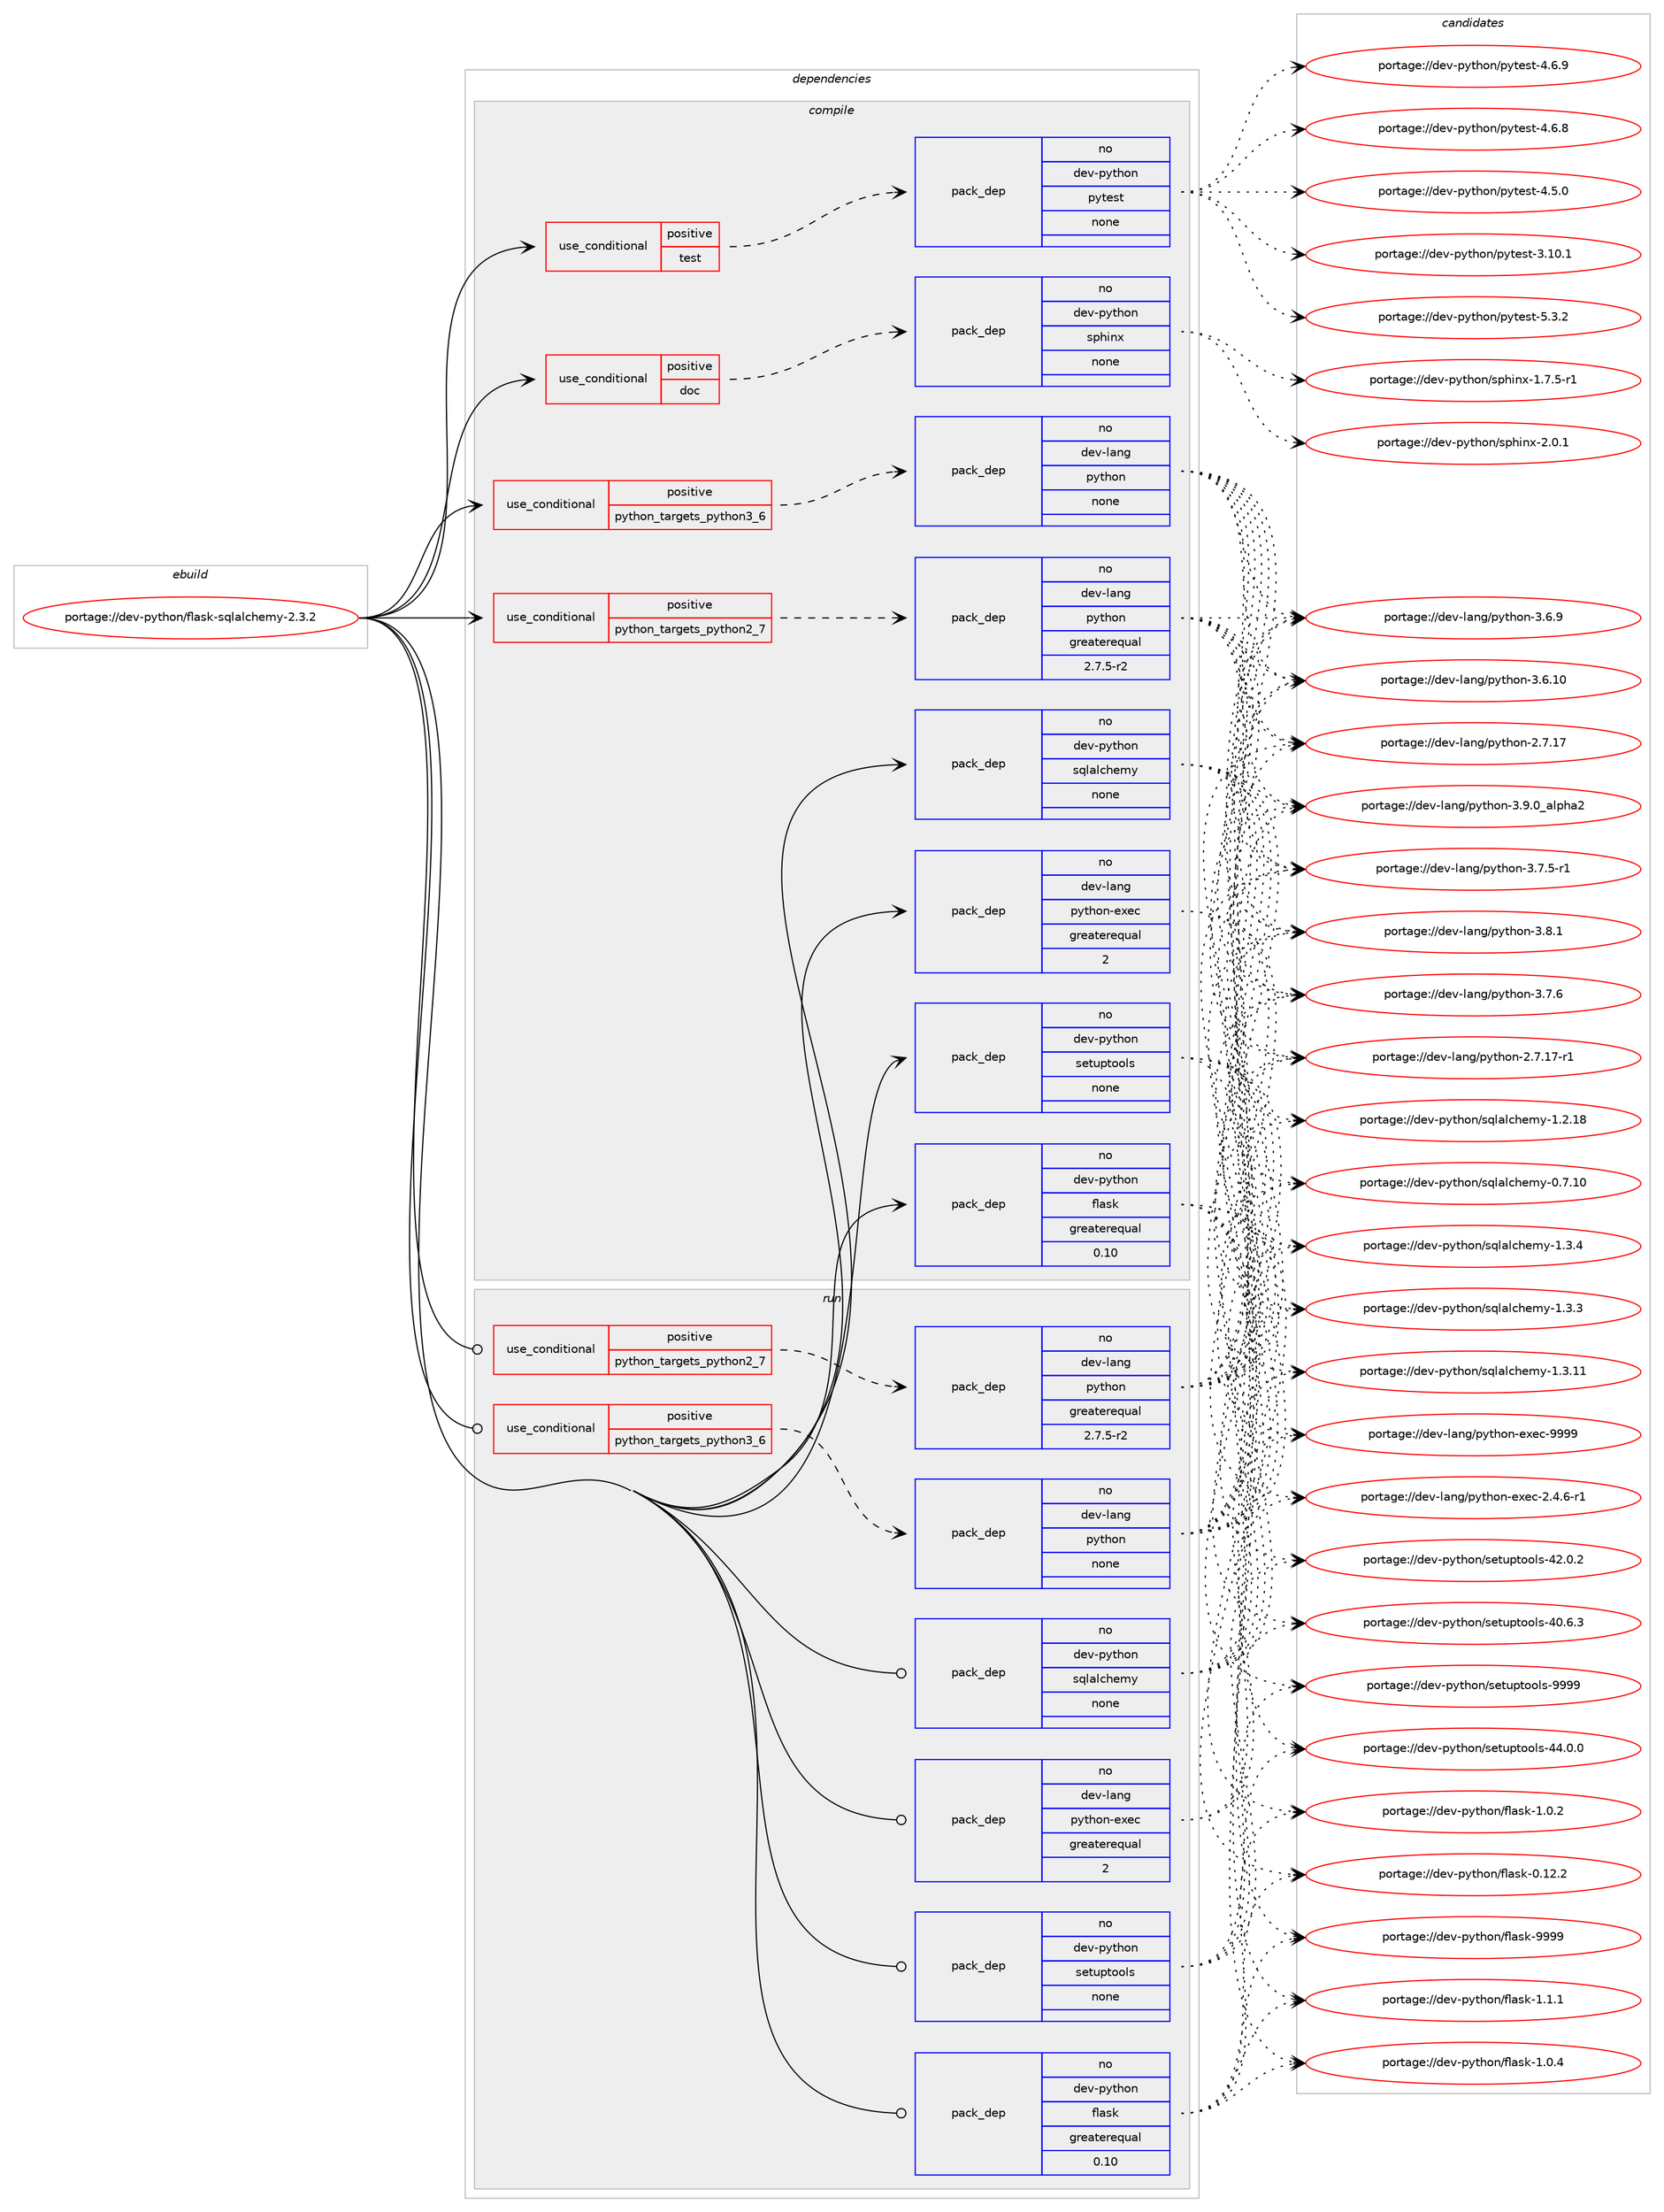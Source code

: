 digraph prolog {

# *************
# Graph options
# *************

newrank=true;
concentrate=true;
compound=true;
graph [rankdir=LR,fontname=Helvetica,fontsize=10,ranksep=1.5];#, ranksep=2.5, nodesep=0.2];
edge  [arrowhead=vee];
node  [fontname=Helvetica,fontsize=10];

# **********
# The ebuild
# **********

subgraph cluster_leftcol {
color=gray;
label=<<i>ebuild</i>>;
id [label="portage://dev-python/flask-sqlalchemy-2.3.2", color=red, width=4, href="../dev-python/flask-sqlalchemy-2.3.2.svg"];
}

# ****************
# The dependencies
# ****************

subgraph cluster_midcol {
color=gray;
label=<<i>dependencies</i>>;
subgraph cluster_compile {
fillcolor="#eeeeee";
style=filled;
label=<<i>compile</i>>;
subgraph cond115713 {
dependency460262 [label=<<TABLE BORDER="0" CELLBORDER="1" CELLSPACING="0" CELLPADDING="4"><TR><TD ROWSPAN="3" CELLPADDING="10">use_conditional</TD></TR><TR><TD>positive</TD></TR><TR><TD>doc</TD></TR></TABLE>>, shape=none, color=red];
subgraph pack339559 {
dependency460263 [label=<<TABLE BORDER="0" CELLBORDER="1" CELLSPACING="0" CELLPADDING="4" WIDTH="220"><TR><TD ROWSPAN="6" CELLPADDING="30">pack_dep</TD></TR><TR><TD WIDTH="110">no</TD></TR><TR><TD>dev-python</TD></TR><TR><TD>sphinx</TD></TR><TR><TD>none</TD></TR><TR><TD></TD></TR></TABLE>>, shape=none, color=blue];
}
dependency460262:e -> dependency460263:w [weight=20,style="dashed",arrowhead="vee"];
}
id:e -> dependency460262:w [weight=20,style="solid",arrowhead="vee"];
subgraph cond115714 {
dependency460264 [label=<<TABLE BORDER="0" CELLBORDER="1" CELLSPACING="0" CELLPADDING="4"><TR><TD ROWSPAN="3" CELLPADDING="10">use_conditional</TD></TR><TR><TD>positive</TD></TR><TR><TD>python_targets_python2_7</TD></TR></TABLE>>, shape=none, color=red];
subgraph pack339560 {
dependency460265 [label=<<TABLE BORDER="0" CELLBORDER="1" CELLSPACING="0" CELLPADDING="4" WIDTH="220"><TR><TD ROWSPAN="6" CELLPADDING="30">pack_dep</TD></TR><TR><TD WIDTH="110">no</TD></TR><TR><TD>dev-lang</TD></TR><TR><TD>python</TD></TR><TR><TD>greaterequal</TD></TR><TR><TD>2.7.5-r2</TD></TR></TABLE>>, shape=none, color=blue];
}
dependency460264:e -> dependency460265:w [weight=20,style="dashed",arrowhead="vee"];
}
id:e -> dependency460264:w [weight=20,style="solid",arrowhead="vee"];
subgraph cond115715 {
dependency460266 [label=<<TABLE BORDER="0" CELLBORDER="1" CELLSPACING="0" CELLPADDING="4"><TR><TD ROWSPAN="3" CELLPADDING="10">use_conditional</TD></TR><TR><TD>positive</TD></TR><TR><TD>python_targets_python3_6</TD></TR></TABLE>>, shape=none, color=red];
subgraph pack339561 {
dependency460267 [label=<<TABLE BORDER="0" CELLBORDER="1" CELLSPACING="0" CELLPADDING="4" WIDTH="220"><TR><TD ROWSPAN="6" CELLPADDING="30">pack_dep</TD></TR><TR><TD WIDTH="110">no</TD></TR><TR><TD>dev-lang</TD></TR><TR><TD>python</TD></TR><TR><TD>none</TD></TR><TR><TD></TD></TR></TABLE>>, shape=none, color=blue];
}
dependency460266:e -> dependency460267:w [weight=20,style="dashed",arrowhead="vee"];
}
id:e -> dependency460266:w [weight=20,style="solid",arrowhead="vee"];
subgraph cond115716 {
dependency460268 [label=<<TABLE BORDER="0" CELLBORDER="1" CELLSPACING="0" CELLPADDING="4"><TR><TD ROWSPAN="3" CELLPADDING="10">use_conditional</TD></TR><TR><TD>positive</TD></TR><TR><TD>test</TD></TR></TABLE>>, shape=none, color=red];
subgraph pack339562 {
dependency460269 [label=<<TABLE BORDER="0" CELLBORDER="1" CELLSPACING="0" CELLPADDING="4" WIDTH="220"><TR><TD ROWSPAN="6" CELLPADDING="30">pack_dep</TD></TR><TR><TD WIDTH="110">no</TD></TR><TR><TD>dev-python</TD></TR><TR><TD>pytest</TD></TR><TR><TD>none</TD></TR><TR><TD></TD></TR></TABLE>>, shape=none, color=blue];
}
dependency460268:e -> dependency460269:w [weight=20,style="dashed",arrowhead="vee"];
}
id:e -> dependency460268:w [weight=20,style="solid",arrowhead="vee"];
subgraph pack339563 {
dependency460270 [label=<<TABLE BORDER="0" CELLBORDER="1" CELLSPACING="0" CELLPADDING="4" WIDTH="220"><TR><TD ROWSPAN="6" CELLPADDING="30">pack_dep</TD></TR><TR><TD WIDTH="110">no</TD></TR><TR><TD>dev-lang</TD></TR><TR><TD>python-exec</TD></TR><TR><TD>greaterequal</TD></TR><TR><TD>2</TD></TR></TABLE>>, shape=none, color=blue];
}
id:e -> dependency460270:w [weight=20,style="solid",arrowhead="vee"];
subgraph pack339564 {
dependency460271 [label=<<TABLE BORDER="0" CELLBORDER="1" CELLSPACING="0" CELLPADDING="4" WIDTH="220"><TR><TD ROWSPAN="6" CELLPADDING="30">pack_dep</TD></TR><TR><TD WIDTH="110">no</TD></TR><TR><TD>dev-python</TD></TR><TR><TD>flask</TD></TR><TR><TD>greaterequal</TD></TR><TR><TD>0.10</TD></TR></TABLE>>, shape=none, color=blue];
}
id:e -> dependency460271:w [weight=20,style="solid",arrowhead="vee"];
subgraph pack339565 {
dependency460272 [label=<<TABLE BORDER="0" CELLBORDER="1" CELLSPACING="0" CELLPADDING="4" WIDTH="220"><TR><TD ROWSPAN="6" CELLPADDING="30">pack_dep</TD></TR><TR><TD WIDTH="110">no</TD></TR><TR><TD>dev-python</TD></TR><TR><TD>setuptools</TD></TR><TR><TD>none</TD></TR><TR><TD></TD></TR></TABLE>>, shape=none, color=blue];
}
id:e -> dependency460272:w [weight=20,style="solid",arrowhead="vee"];
subgraph pack339566 {
dependency460273 [label=<<TABLE BORDER="0" CELLBORDER="1" CELLSPACING="0" CELLPADDING="4" WIDTH="220"><TR><TD ROWSPAN="6" CELLPADDING="30">pack_dep</TD></TR><TR><TD WIDTH="110">no</TD></TR><TR><TD>dev-python</TD></TR><TR><TD>sqlalchemy</TD></TR><TR><TD>none</TD></TR><TR><TD></TD></TR></TABLE>>, shape=none, color=blue];
}
id:e -> dependency460273:w [weight=20,style="solid",arrowhead="vee"];
}
subgraph cluster_compileandrun {
fillcolor="#eeeeee";
style=filled;
label=<<i>compile and run</i>>;
}
subgraph cluster_run {
fillcolor="#eeeeee";
style=filled;
label=<<i>run</i>>;
subgraph cond115717 {
dependency460274 [label=<<TABLE BORDER="0" CELLBORDER="1" CELLSPACING="0" CELLPADDING="4"><TR><TD ROWSPAN="3" CELLPADDING="10">use_conditional</TD></TR><TR><TD>positive</TD></TR><TR><TD>python_targets_python2_7</TD></TR></TABLE>>, shape=none, color=red];
subgraph pack339567 {
dependency460275 [label=<<TABLE BORDER="0" CELLBORDER="1" CELLSPACING="0" CELLPADDING="4" WIDTH="220"><TR><TD ROWSPAN="6" CELLPADDING="30">pack_dep</TD></TR><TR><TD WIDTH="110">no</TD></TR><TR><TD>dev-lang</TD></TR><TR><TD>python</TD></TR><TR><TD>greaterequal</TD></TR><TR><TD>2.7.5-r2</TD></TR></TABLE>>, shape=none, color=blue];
}
dependency460274:e -> dependency460275:w [weight=20,style="dashed",arrowhead="vee"];
}
id:e -> dependency460274:w [weight=20,style="solid",arrowhead="odot"];
subgraph cond115718 {
dependency460276 [label=<<TABLE BORDER="0" CELLBORDER="1" CELLSPACING="0" CELLPADDING="4"><TR><TD ROWSPAN="3" CELLPADDING="10">use_conditional</TD></TR><TR><TD>positive</TD></TR><TR><TD>python_targets_python3_6</TD></TR></TABLE>>, shape=none, color=red];
subgraph pack339568 {
dependency460277 [label=<<TABLE BORDER="0" CELLBORDER="1" CELLSPACING="0" CELLPADDING="4" WIDTH="220"><TR><TD ROWSPAN="6" CELLPADDING="30">pack_dep</TD></TR><TR><TD WIDTH="110">no</TD></TR><TR><TD>dev-lang</TD></TR><TR><TD>python</TD></TR><TR><TD>none</TD></TR><TR><TD></TD></TR></TABLE>>, shape=none, color=blue];
}
dependency460276:e -> dependency460277:w [weight=20,style="dashed",arrowhead="vee"];
}
id:e -> dependency460276:w [weight=20,style="solid",arrowhead="odot"];
subgraph pack339569 {
dependency460278 [label=<<TABLE BORDER="0" CELLBORDER="1" CELLSPACING="0" CELLPADDING="4" WIDTH="220"><TR><TD ROWSPAN="6" CELLPADDING="30">pack_dep</TD></TR><TR><TD WIDTH="110">no</TD></TR><TR><TD>dev-lang</TD></TR><TR><TD>python-exec</TD></TR><TR><TD>greaterequal</TD></TR><TR><TD>2</TD></TR></TABLE>>, shape=none, color=blue];
}
id:e -> dependency460278:w [weight=20,style="solid",arrowhead="odot"];
subgraph pack339570 {
dependency460279 [label=<<TABLE BORDER="0" CELLBORDER="1" CELLSPACING="0" CELLPADDING="4" WIDTH="220"><TR><TD ROWSPAN="6" CELLPADDING="30">pack_dep</TD></TR><TR><TD WIDTH="110">no</TD></TR><TR><TD>dev-python</TD></TR><TR><TD>flask</TD></TR><TR><TD>greaterequal</TD></TR><TR><TD>0.10</TD></TR></TABLE>>, shape=none, color=blue];
}
id:e -> dependency460279:w [weight=20,style="solid",arrowhead="odot"];
subgraph pack339571 {
dependency460280 [label=<<TABLE BORDER="0" CELLBORDER="1" CELLSPACING="0" CELLPADDING="4" WIDTH="220"><TR><TD ROWSPAN="6" CELLPADDING="30">pack_dep</TD></TR><TR><TD WIDTH="110">no</TD></TR><TR><TD>dev-python</TD></TR><TR><TD>setuptools</TD></TR><TR><TD>none</TD></TR><TR><TD></TD></TR></TABLE>>, shape=none, color=blue];
}
id:e -> dependency460280:w [weight=20,style="solid",arrowhead="odot"];
subgraph pack339572 {
dependency460281 [label=<<TABLE BORDER="0" CELLBORDER="1" CELLSPACING="0" CELLPADDING="4" WIDTH="220"><TR><TD ROWSPAN="6" CELLPADDING="30">pack_dep</TD></TR><TR><TD WIDTH="110">no</TD></TR><TR><TD>dev-python</TD></TR><TR><TD>sqlalchemy</TD></TR><TR><TD>none</TD></TR><TR><TD></TD></TR></TABLE>>, shape=none, color=blue];
}
id:e -> dependency460281:w [weight=20,style="solid",arrowhead="odot"];
}
}

# **************
# The candidates
# **************

subgraph cluster_choices {
rank=same;
color=gray;
label=<<i>candidates</i>>;

subgraph choice339559 {
color=black;
nodesep=1;
choice1001011184511212111610411111047115112104105110120455046484649 [label="portage://dev-python/sphinx-2.0.1", color=red, width=4,href="../dev-python/sphinx-2.0.1.svg"];
choice10010111845112121116104111110471151121041051101204549465546534511449 [label="portage://dev-python/sphinx-1.7.5-r1", color=red, width=4,href="../dev-python/sphinx-1.7.5-r1.svg"];
dependency460263:e -> choice1001011184511212111610411111047115112104105110120455046484649:w [style=dotted,weight="100"];
dependency460263:e -> choice10010111845112121116104111110471151121041051101204549465546534511449:w [style=dotted,weight="100"];
}
subgraph choice339560 {
color=black;
nodesep=1;
choice10010111845108971101034711212111610411111045514657464895971081121049750 [label="portage://dev-lang/python-3.9.0_alpha2", color=red, width=4,href="../dev-lang/python-3.9.0_alpha2.svg"];
choice100101118451089711010347112121116104111110455146564649 [label="portage://dev-lang/python-3.8.1", color=red, width=4,href="../dev-lang/python-3.8.1.svg"];
choice100101118451089711010347112121116104111110455146554654 [label="portage://dev-lang/python-3.7.6", color=red, width=4,href="../dev-lang/python-3.7.6.svg"];
choice1001011184510897110103471121211161041111104551465546534511449 [label="portage://dev-lang/python-3.7.5-r1", color=red, width=4,href="../dev-lang/python-3.7.5-r1.svg"];
choice100101118451089711010347112121116104111110455146544657 [label="portage://dev-lang/python-3.6.9", color=red, width=4,href="../dev-lang/python-3.6.9.svg"];
choice10010111845108971101034711212111610411111045514654464948 [label="portage://dev-lang/python-3.6.10", color=red, width=4,href="../dev-lang/python-3.6.10.svg"];
choice100101118451089711010347112121116104111110455046554649554511449 [label="portage://dev-lang/python-2.7.17-r1", color=red, width=4,href="../dev-lang/python-2.7.17-r1.svg"];
choice10010111845108971101034711212111610411111045504655464955 [label="portage://dev-lang/python-2.7.17", color=red, width=4,href="../dev-lang/python-2.7.17.svg"];
dependency460265:e -> choice10010111845108971101034711212111610411111045514657464895971081121049750:w [style=dotted,weight="100"];
dependency460265:e -> choice100101118451089711010347112121116104111110455146564649:w [style=dotted,weight="100"];
dependency460265:e -> choice100101118451089711010347112121116104111110455146554654:w [style=dotted,weight="100"];
dependency460265:e -> choice1001011184510897110103471121211161041111104551465546534511449:w [style=dotted,weight="100"];
dependency460265:e -> choice100101118451089711010347112121116104111110455146544657:w [style=dotted,weight="100"];
dependency460265:e -> choice10010111845108971101034711212111610411111045514654464948:w [style=dotted,weight="100"];
dependency460265:e -> choice100101118451089711010347112121116104111110455046554649554511449:w [style=dotted,weight="100"];
dependency460265:e -> choice10010111845108971101034711212111610411111045504655464955:w [style=dotted,weight="100"];
}
subgraph choice339561 {
color=black;
nodesep=1;
choice10010111845108971101034711212111610411111045514657464895971081121049750 [label="portage://dev-lang/python-3.9.0_alpha2", color=red, width=4,href="../dev-lang/python-3.9.0_alpha2.svg"];
choice100101118451089711010347112121116104111110455146564649 [label="portage://dev-lang/python-3.8.1", color=red, width=4,href="../dev-lang/python-3.8.1.svg"];
choice100101118451089711010347112121116104111110455146554654 [label="portage://dev-lang/python-3.7.6", color=red, width=4,href="../dev-lang/python-3.7.6.svg"];
choice1001011184510897110103471121211161041111104551465546534511449 [label="portage://dev-lang/python-3.7.5-r1", color=red, width=4,href="../dev-lang/python-3.7.5-r1.svg"];
choice100101118451089711010347112121116104111110455146544657 [label="portage://dev-lang/python-3.6.9", color=red, width=4,href="../dev-lang/python-3.6.9.svg"];
choice10010111845108971101034711212111610411111045514654464948 [label="portage://dev-lang/python-3.6.10", color=red, width=4,href="../dev-lang/python-3.6.10.svg"];
choice100101118451089711010347112121116104111110455046554649554511449 [label="portage://dev-lang/python-2.7.17-r1", color=red, width=4,href="../dev-lang/python-2.7.17-r1.svg"];
choice10010111845108971101034711212111610411111045504655464955 [label="portage://dev-lang/python-2.7.17", color=red, width=4,href="../dev-lang/python-2.7.17.svg"];
dependency460267:e -> choice10010111845108971101034711212111610411111045514657464895971081121049750:w [style=dotted,weight="100"];
dependency460267:e -> choice100101118451089711010347112121116104111110455146564649:w [style=dotted,weight="100"];
dependency460267:e -> choice100101118451089711010347112121116104111110455146554654:w [style=dotted,weight="100"];
dependency460267:e -> choice1001011184510897110103471121211161041111104551465546534511449:w [style=dotted,weight="100"];
dependency460267:e -> choice100101118451089711010347112121116104111110455146544657:w [style=dotted,weight="100"];
dependency460267:e -> choice10010111845108971101034711212111610411111045514654464948:w [style=dotted,weight="100"];
dependency460267:e -> choice100101118451089711010347112121116104111110455046554649554511449:w [style=dotted,weight="100"];
dependency460267:e -> choice10010111845108971101034711212111610411111045504655464955:w [style=dotted,weight="100"];
}
subgraph choice339562 {
color=black;
nodesep=1;
choice1001011184511212111610411111047112121116101115116455346514650 [label="portage://dev-python/pytest-5.3.2", color=red, width=4,href="../dev-python/pytest-5.3.2.svg"];
choice1001011184511212111610411111047112121116101115116455246544657 [label="portage://dev-python/pytest-4.6.9", color=red, width=4,href="../dev-python/pytest-4.6.9.svg"];
choice1001011184511212111610411111047112121116101115116455246544656 [label="portage://dev-python/pytest-4.6.8", color=red, width=4,href="../dev-python/pytest-4.6.8.svg"];
choice1001011184511212111610411111047112121116101115116455246534648 [label="portage://dev-python/pytest-4.5.0", color=red, width=4,href="../dev-python/pytest-4.5.0.svg"];
choice100101118451121211161041111104711212111610111511645514649484649 [label="portage://dev-python/pytest-3.10.1", color=red, width=4,href="../dev-python/pytest-3.10.1.svg"];
dependency460269:e -> choice1001011184511212111610411111047112121116101115116455346514650:w [style=dotted,weight="100"];
dependency460269:e -> choice1001011184511212111610411111047112121116101115116455246544657:w [style=dotted,weight="100"];
dependency460269:e -> choice1001011184511212111610411111047112121116101115116455246544656:w [style=dotted,weight="100"];
dependency460269:e -> choice1001011184511212111610411111047112121116101115116455246534648:w [style=dotted,weight="100"];
dependency460269:e -> choice100101118451121211161041111104711212111610111511645514649484649:w [style=dotted,weight="100"];
}
subgraph choice339563 {
color=black;
nodesep=1;
choice10010111845108971101034711212111610411111045101120101994557575757 [label="portage://dev-lang/python-exec-9999", color=red, width=4,href="../dev-lang/python-exec-9999.svg"];
choice10010111845108971101034711212111610411111045101120101994550465246544511449 [label="portage://dev-lang/python-exec-2.4.6-r1", color=red, width=4,href="../dev-lang/python-exec-2.4.6-r1.svg"];
dependency460270:e -> choice10010111845108971101034711212111610411111045101120101994557575757:w [style=dotted,weight="100"];
dependency460270:e -> choice10010111845108971101034711212111610411111045101120101994550465246544511449:w [style=dotted,weight="100"];
}
subgraph choice339564 {
color=black;
nodesep=1;
choice1001011184511212111610411111047102108971151074557575757 [label="portage://dev-python/flask-9999", color=red, width=4,href="../dev-python/flask-9999.svg"];
choice100101118451121211161041111104710210897115107454946494649 [label="portage://dev-python/flask-1.1.1", color=red, width=4,href="../dev-python/flask-1.1.1.svg"];
choice100101118451121211161041111104710210897115107454946484652 [label="portage://dev-python/flask-1.0.4", color=red, width=4,href="../dev-python/flask-1.0.4.svg"];
choice100101118451121211161041111104710210897115107454946484650 [label="portage://dev-python/flask-1.0.2", color=red, width=4,href="../dev-python/flask-1.0.2.svg"];
choice10010111845112121116104111110471021089711510745484649504650 [label="portage://dev-python/flask-0.12.2", color=red, width=4,href="../dev-python/flask-0.12.2.svg"];
dependency460271:e -> choice1001011184511212111610411111047102108971151074557575757:w [style=dotted,weight="100"];
dependency460271:e -> choice100101118451121211161041111104710210897115107454946494649:w [style=dotted,weight="100"];
dependency460271:e -> choice100101118451121211161041111104710210897115107454946484652:w [style=dotted,weight="100"];
dependency460271:e -> choice100101118451121211161041111104710210897115107454946484650:w [style=dotted,weight="100"];
dependency460271:e -> choice10010111845112121116104111110471021089711510745484649504650:w [style=dotted,weight="100"];
}
subgraph choice339565 {
color=black;
nodesep=1;
choice10010111845112121116104111110471151011161171121161111111081154557575757 [label="portage://dev-python/setuptools-9999", color=red, width=4,href="../dev-python/setuptools-9999.svg"];
choice100101118451121211161041111104711510111611711211611111110811545525246484648 [label="portage://dev-python/setuptools-44.0.0", color=red, width=4,href="../dev-python/setuptools-44.0.0.svg"];
choice100101118451121211161041111104711510111611711211611111110811545525046484650 [label="portage://dev-python/setuptools-42.0.2", color=red, width=4,href="../dev-python/setuptools-42.0.2.svg"];
choice100101118451121211161041111104711510111611711211611111110811545524846544651 [label="portage://dev-python/setuptools-40.6.3", color=red, width=4,href="../dev-python/setuptools-40.6.3.svg"];
dependency460272:e -> choice10010111845112121116104111110471151011161171121161111111081154557575757:w [style=dotted,weight="100"];
dependency460272:e -> choice100101118451121211161041111104711510111611711211611111110811545525246484648:w [style=dotted,weight="100"];
dependency460272:e -> choice100101118451121211161041111104711510111611711211611111110811545525046484650:w [style=dotted,weight="100"];
dependency460272:e -> choice100101118451121211161041111104711510111611711211611111110811545524846544651:w [style=dotted,weight="100"];
}
subgraph choice339566 {
color=black;
nodesep=1;
choice10010111845112121116104111110471151131089710899104101109121454946514652 [label="portage://dev-python/sqlalchemy-1.3.4", color=red, width=4,href="../dev-python/sqlalchemy-1.3.4.svg"];
choice10010111845112121116104111110471151131089710899104101109121454946514651 [label="portage://dev-python/sqlalchemy-1.3.3", color=red, width=4,href="../dev-python/sqlalchemy-1.3.3.svg"];
choice1001011184511212111610411111047115113108971089910410110912145494651464949 [label="portage://dev-python/sqlalchemy-1.3.11", color=red, width=4,href="../dev-python/sqlalchemy-1.3.11.svg"];
choice1001011184511212111610411111047115113108971089910410110912145494650464956 [label="portage://dev-python/sqlalchemy-1.2.18", color=red, width=4,href="../dev-python/sqlalchemy-1.2.18.svg"];
choice1001011184511212111610411111047115113108971089910410110912145484655464948 [label="portage://dev-python/sqlalchemy-0.7.10", color=red, width=4,href="../dev-python/sqlalchemy-0.7.10.svg"];
dependency460273:e -> choice10010111845112121116104111110471151131089710899104101109121454946514652:w [style=dotted,weight="100"];
dependency460273:e -> choice10010111845112121116104111110471151131089710899104101109121454946514651:w [style=dotted,weight="100"];
dependency460273:e -> choice1001011184511212111610411111047115113108971089910410110912145494651464949:w [style=dotted,weight="100"];
dependency460273:e -> choice1001011184511212111610411111047115113108971089910410110912145494650464956:w [style=dotted,weight="100"];
dependency460273:e -> choice1001011184511212111610411111047115113108971089910410110912145484655464948:w [style=dotted,weight="100"];
}
subgraph choice339567 {
color=black;
nodesep=1;
choice10010111845108971101034711212111610411111045514657464895971081121049750 [label="portage://dev-lang/python-3.9.0_alpha2", color=red, width=4,href="../dev-lang/python-3.9.0_alpha2.svg"];
choice100101118451089711010347112121116104111110455146564649 [label="portage://dev-lang/python-3.8.1", color=red, width=4,href="../dev-lang/python-3.8.1.svg"];
choice100101118451089711010347112121116104111110455146554654 [label="portage://dev-lang/python-3.7.6", color=red, width=4,href="../dev-lang/python-3.7.6.svg"];
choice1001011184510897110103471121211161041111104551465546534511449 [label="portage://dev-lang/python-3.7.5-r1", color=red, width=4,href="../dev-lang/python-3.7.5-r1.svg"];
choice100101118451089711010347112121116104111110455146544657 [label="portage://dev-lang/python-3.6.9", color=red, width=4,href="../dev-lang/python-3.6.9.svg"];
choice10010111845108971101034711212111610411111045514654464948 [label="portage://dev-lang/python-3.6.10", color=red, width=4,href="../dev-lang/python-3.6.10.svg"];
choice100101118451089711010347112121116104111110455046554649554511449 [label="portage://dev-lang/python-2.7.17-r1", color=red, width=4,href="../dev-lang/python-2.7.17-r1.svg"];
choice10010111845108971101034711212111610411111045504655464955 [label="portage://dev-lang/python-2.7.17", color=red, width=4,href="../dev-lang/python-2.7.17.svg"];
dependency460275:e -> choice10010111845108971101034711212111610411111045514657464895971081121049750:w [style=dotted,weight="100"];
dependency460275:e -> choice100101118451089711010347112121116104111110455146564649:w [style=dotted,weight="100"];
dependency460275:e -> choice100101118451089711010347112121116104111110455146554654:w [style=dotted,weight="100"];
dependency460275:e -> choice1001011184510897110103471121211161041111104551465546534511449:w [style=dotted,weight="100"];
dependency460275:e -> choice100101118451089711010347112121116104111110455146544657:w [style=dotted,weight="100"];
dependency460275:e -> choice10010111845108971101034711212111610411111045514654464948:w [style=dotted,weight="100"];
dependency460275:e -> choice100101118451089711010347112121116104111110455046554649554511449:w [style=dotted,weight="100"];
dependency460275:e -> choice10010111845108971101034711212111610411111045504655464955:w [style=dotted,weight="100"];
}
subgraph choice339568 {
color=black;
nodesep=1;
choice10010111845108971101034711212111610411111045514657464895971081121049750 [label="portage://dev-lang/python-3.9.0_alpha2", color=red, width=4,href="../dev-lang/python-3.9.0_alpha2.svg"];
choice100101118451089711010347112121116104111110455146564649 [label="portage://dev-lang/python-3.8.1", color=red, width=4,href="../dev-lang/python-3.8.1.svg"];
choice100101118451089711010347112121116104111110455146554654 [label="portage://dev-lang/python-3.7.6", color=red, width=4,href="../dev-lang/python-3.7.6.svg"];
choice1001011184510897110103471121211161041111104551465546534511449 [label="portage://dev-lang/python-3.7.5-r1", color=red, width=4,href="../dev-lang/python-3.7.5-r1.svg"];
choice100101118451089711010347112121116104111110455146544657 [label="portage://dev-lang/python-3.6.9", color=red, width=4,href="../dev-lang/python-3.6.9.svg"];
choice10010111845108971101034711212111610411111045514654464948 [label="portage://dev-lang/python-3.6.10", color=red, width=4,href="../dev-lang/python-3.6.10.svg"];
choice100101118451089711010347112121116104111110455046554649554511449 [label="portage://dev-lang/python-2.7.17-r1", color=red, width=4,href="../dev-lang/python-2.7.17-r1.svg"];
choice10010111845108971101034711212111610411111045504655464955 [label="portage://dev-lang/python-2.7.17", color=red, width=4,href="../dev-lang/python-2.7.17.svg"];
dependency460277:e -> choice10010111845108971101034711212111610411111045514657464895971081121049750:w [style=dotted,weight="100"];
dependency460277:e -> choice100101118451089711010347112121116104111110455146564649:w [style=dotted,weight="100"];
dependency460277:e -> choice100101118451089711010347112121116104111110455146554654:w [style=dotted,weight="100"];
dependency460277:e -> choice1001011184510897110103471121211161041111104551465546534511449:w [style=dotted,weight="100"];
dependency460277:e -> choice100101118451089711010347112121116104111110455146544657:w [style=dotted,weight="100"];
dependency460277:e -> choice10010111845108971101034711212111610411111045514654464948:w [style=dotted,weight="100"];
dependency460277:e -> choice100101118451089711010347112121116104111110455046554649554511449:w [style=dotted,weight="100"];
dependency460277:e -> choice10010111845108971101034711212111610411111045504655464955:w [style=dotted,weight="100"];
}
subgraph choice339569 {
color=black;
nodesep=1;
choice10010111845108971101034711212111610411111045101120101994557575757 [label="portage://dev-lang/python-exec-9999", color=red, width=4,href="../dev-lang/python-exec-9999.svg"];
choice10010111845108971101034711212111610411111045101120101994550465246544511449 [label="portage://dev-lang/python-exec-2.4.6-r1", color=red, width=4,href="../dev-lang/python-exec-2.4.6-r1.svg"];
dependency460278:e -> choice10010111845108971101034711212111610411111045101120101994557575757:w [style=dotted,weight="100"];
dependency460278:e -> choice10010111845108971101034711212111610411111045101120101994550465246544511449:w [style=dotted,weight="100"];
}
subgraph choice339570 {
color=black;
nodesep=1;
choice1001011184511212111610411111047102108971151074557575757 [label="portage://dev-python/flask-9999", color=red, width=4,href="../dev-python/flask-9999.svg"];
choice100101118451121211161041111104710210897115107454946494649 [label="portage://dev-python/flask-1.1.1", color=red, width=4,href="../dev-python/flask-1.1.1.svg"];
choice100101118451121211161041111104710210897115107454946484652 [label="portage://dev-python/flask-1.0.4", color=red, width=4,href="../dev-python/flask-1.0.4.svg"];
choice100101118451121211161041111104710210897115107454946484650 [label="portage://dev-python/flask-1.0.2", color=red, width=4,href="../dev-python/flask-1.0.2.svg"];
choice10010111845112121116104111110471021089711510745484649504650 [label="portage://dev-python/flask-0.12.2", color=red, width=4,href="../dev-python/flask-0.12.2.svg"];
dependency460279:e -> choice1001011184511212111610411111047102108971151074557575757:w [style=dotted,weight="100"];
dependency460279:e -> choice100101118451121211161041111104710210897115107454946494649:w [style=dotted,weight="100"];
dependency460279:e -> choice100101118451121211161041111104710210897115107454946484652:w [style=dotted,weight="100"];
dependency460279:e -> choice100101118451121211161041111104710210897115107454946484650:w [style=dotted,weight="100"];
dependency460279:e -> choice10010111845112121116104111110471021089711510745484649504650:w [style=dotted,weight="100"];
}
subgraph choice339571 {
color=black;
nodesep=1;
choice10010111845112121116104111110471151011161171121161111111081154557575757 [label="portage://dev-python/setuptools-9999", color=red, width=4,href="../dev-python/setuptools-9999.svg"];
choice100101118451121211161041111104711510111611711211611111110811545525246484648 [label="portage://dev-python/setuptools-44.0.0", color=red, width=4,href="../dev-python/setuptools-44.0.0.svg"];
choice100101118451121211161041111104711510111611711211611111110811545525046484650 [label="portage://dev-python/setuptools-42.0.2", color=red, width=4,href="../dev-python/setuptools-42.0.2.svg"];
choice100101118451121211161041111104711510111611711211611111110811545524846544651 [label="portage://dev-python/setuptools-40.6.3", color=red, width=4,href="../dev-python/setuptools-40.6.3.svg"];
dependency460280:e -> choice10010111845112121116104111110471151011161171121161111111081154557575757:w [style=dotted,weight="100"];
dependency460280:e -> choice100101118451121211161041111104711510111611711211611111110811545525246484648:w [style=dotted,weight="100"];
dependency460280:e -> choice100101118451121211161041111104711510111611711211611111110811545525046484650:w [style=dotted,weight="100"];
dependency460280:e -> choice100101118451121211161041111104711510111611711211611111110811545524846544651:w [style=dotted,weight="100"];
}
subgraph choice339572 {
color=black;
nodesep=1;
choice10010111845112121116104111110471151131089710899104101109121454946514652 [label="portage://dev-python/sqlalchemy-1.3.4", color=red, width=4,href="../dev-python/sqlalchemy-1.3.4.svg"];
choice10010111845112121116104111110471151131089710899104101109121454946514651 [label="portage://dev-python/sqlalchemy-1.3.3", color=red, width=4,href="../dev-python/sqlalchemy-1.3.3.svg"];
choice1001011184511212111610411111047115113108971089910410110912145494651464949 [label="portage://dev-python/sqlalchemy-1.3.11", color=red, width=4,href="../dev-python/sqlalchemy-1.3.11.svg"];
choice1001011184511212111610411111047115113108971089910410110912145494650464956 [label="portage://dev-python/sqlalchemy-1.2.18", color=red, width=4,href="../dev-python/sqlalchemy-1.2.18.svg"];
choice1001011184511212111610411111047115113108971089910410110912145484655464948 [label="portage://dev-python/sqlalchemy-0.7.10", color=red, width=4,href="../dev-python/sqlalchemy-0.7.10.svg"];
dependency460281:e -> choice10010111845112121116104111110471151131089710899104101109121454946514652:w [style=dotted,weight="100"];
dependency460281:e -> choice10010111845112121116104111110471151131089710899104101109121454946514651:w [style=dotted,weight="100"];
dependency460281:e -> choice1001011184511212111610411111047115113108971089910410110912145494651464949:w [style=dotted,weight="100"];
dependency460281:e -> choice1001011184511212111610411111047115113108971089910410110912145494650464956:w [style=dotted,weight="100"];
dependency460281:e -> choice1001011184511212111610411111047115113108971089910410110912145484655464948:w [style=dotted,weight="100"];
}
}

}
